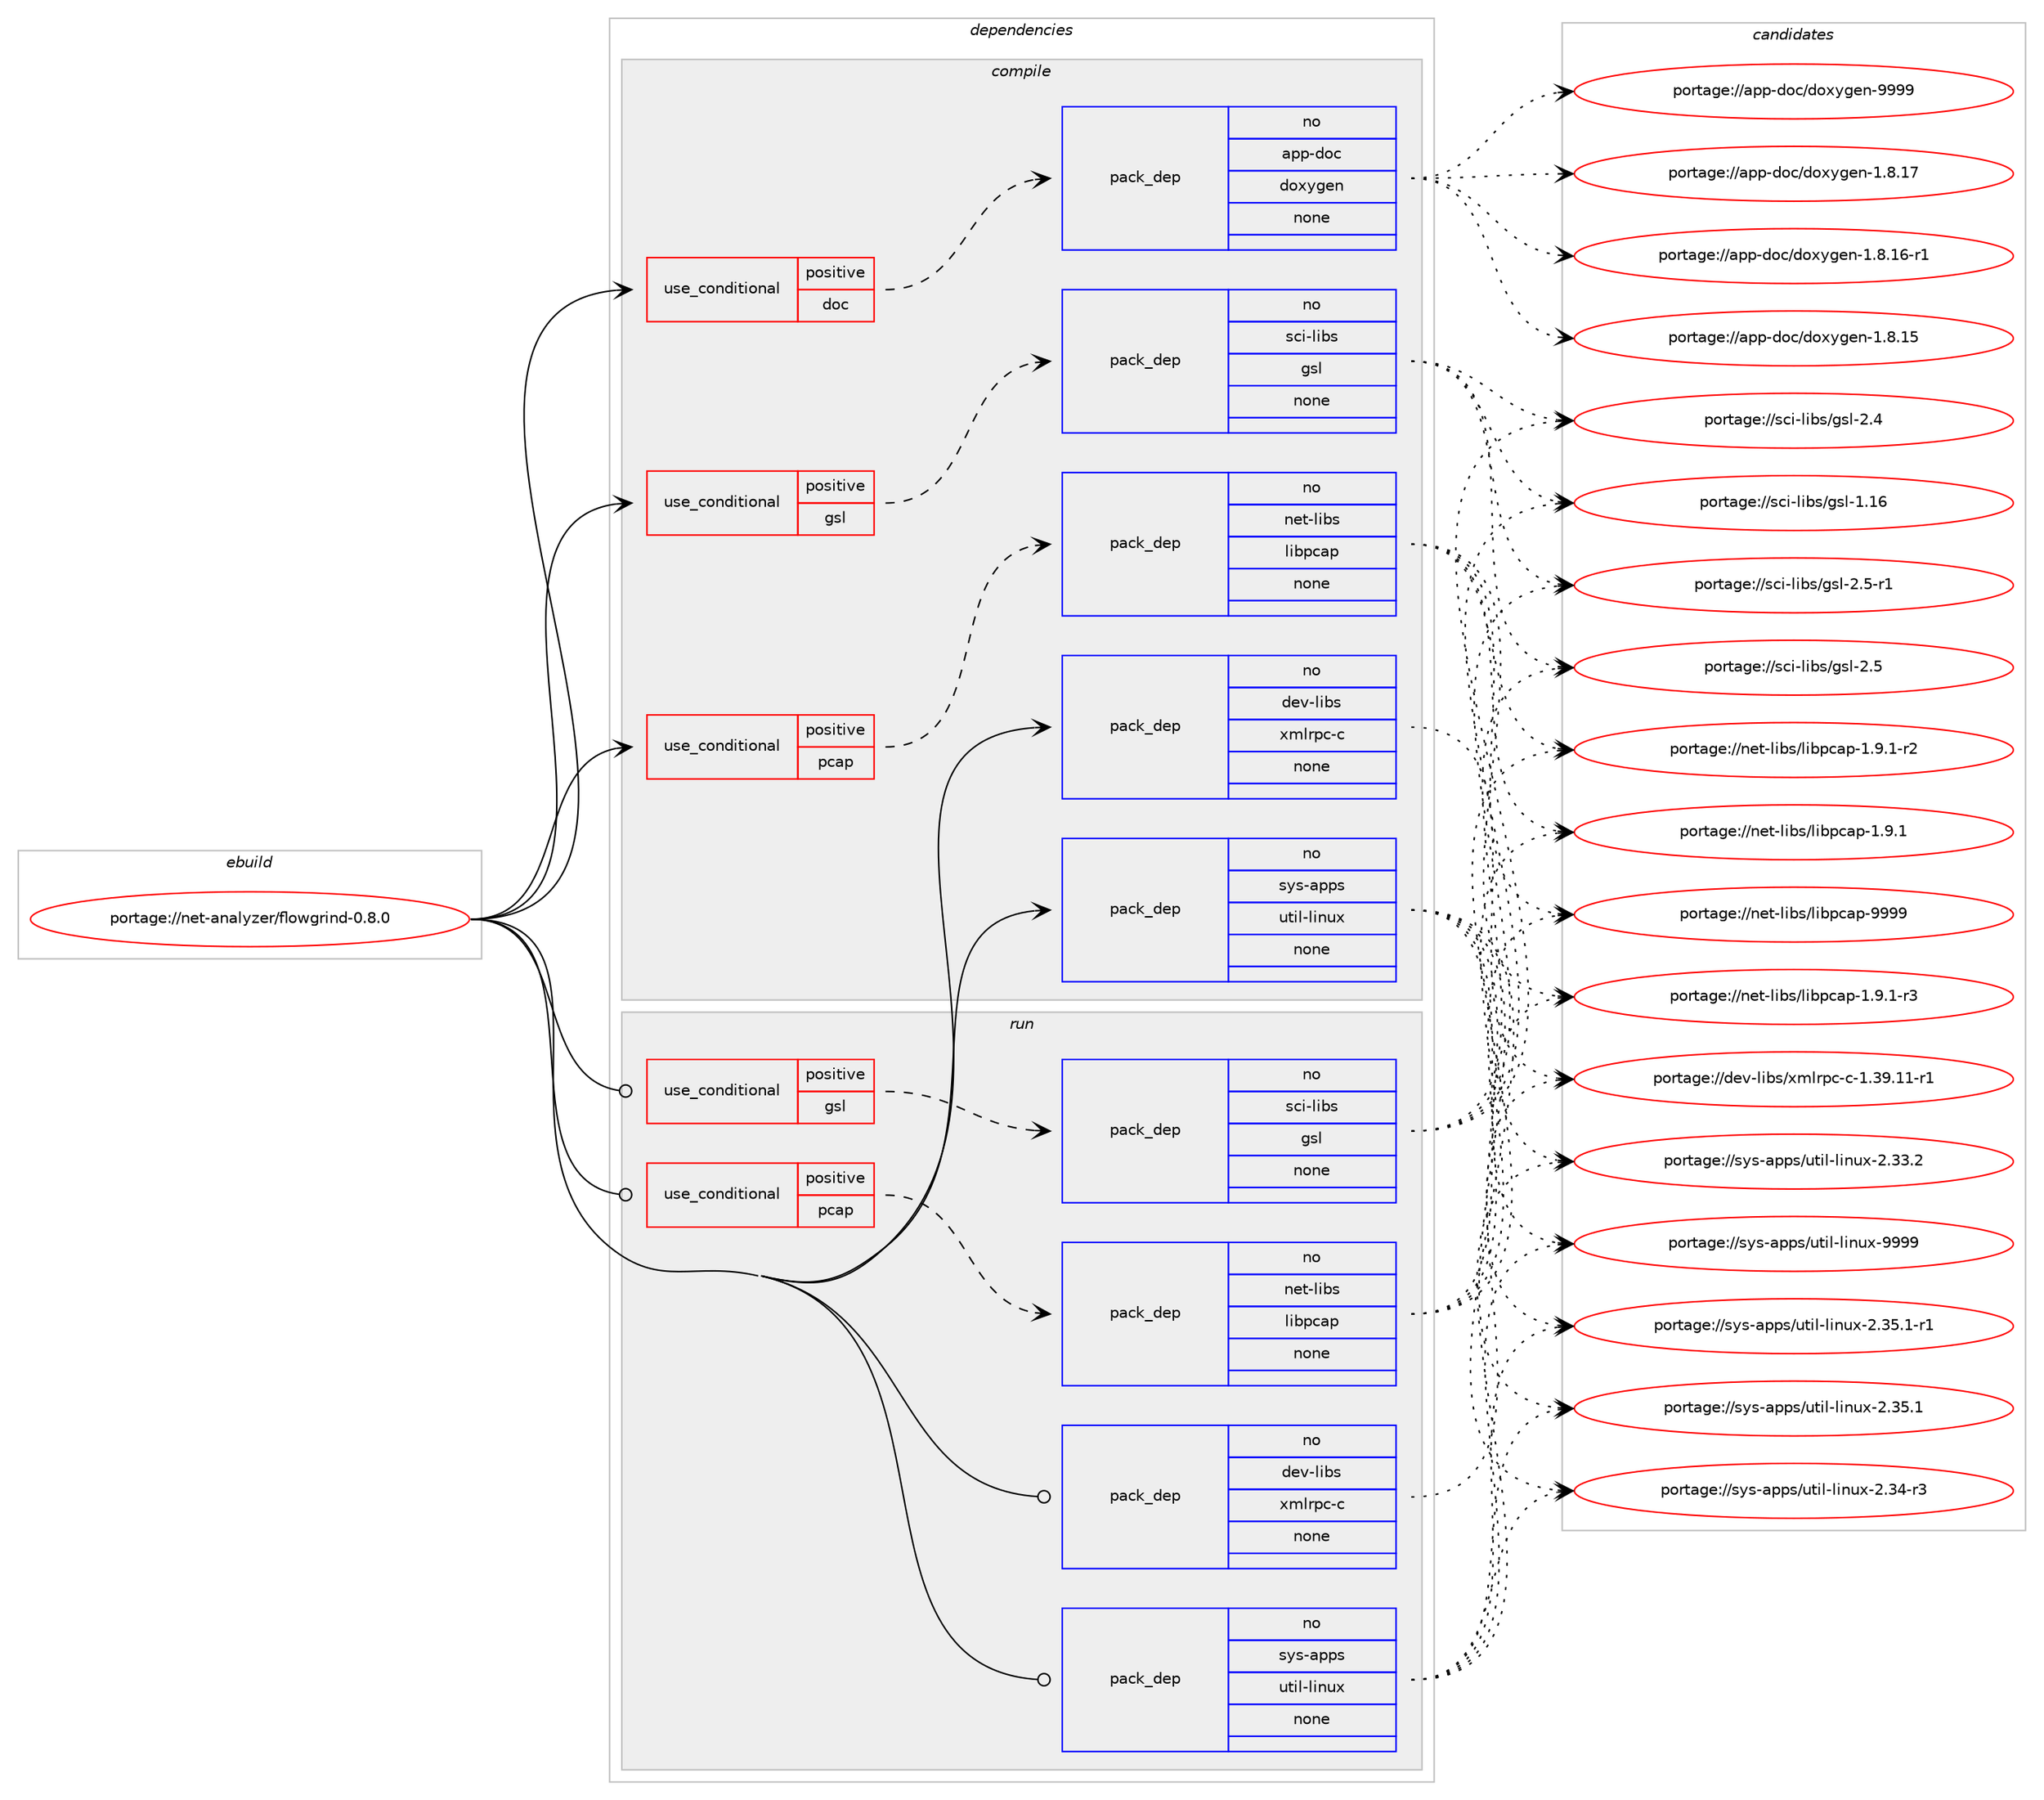 digraph prolog {

# *************
# Graph options
# *************

newrank=true;
concentrate=true;
compound=true;
graph [rankdir=LR,fontname=Helvetica,fontsize=10,ranksep=1.5];#, ranksep=2.5, nodesep=0.2];
edge  [arrowhead=vee];
node  [fontname=Helvetica,fontsize=10];

# **********
# The ebuild
# **********

subgraph cluster_leftcol {
color=gray;
rank=same;
label=<<i>ebuild</i>>;
id [label="portage://net-analyzer/flowgrind-0.8.0", color=red, width=4, href="../net-analyzer/flowgrind-0.8.0.svg"];
}

# ****************
# The dependencies
# ****************

subgraph cluster_midcol {
color=gray;
label=<<i>dependencies</i>>;
subgraph cluster_compile {
fillcolor="#eeeeee";
style=filled;
label=<<i>compile</i>>;
subgraph cond1299 {
dependency8960 [label=<<TABLE BORDER="0" CELLBORDER="1" CELLSPACING="0" CELLPADDING="4"><TR><TD ROWSPAN="3" CELLPADDING="10">use_conditional</TD></TR><TR><TD>positive</TD></TR><TR><TD>doc</TD></TR></TABLE>>, shape=none, color=red];
subgraph pack7564 {
dependency8961 [label=<<TABLE BORDER="0" CELLBORDER="1" CELLSPACING="0" CELLPADDING="4" WIDTH="220"><TR><TD ROWSPAN="6" CELLPADDING="30">pack_dep</TD></TR><TR><TD WIDTH="110">no</TD></TR><TR><TD>app-doc</TD></TR><TR><TD>doxygen</TD></TR><TR><TD>none</TD></TR><TR><TD></TD></TR></TABLE>>, shape=none, color=blue];
}
dependency8960:e -> dependency8961:w [weight=20,style="dashed",arrowhead="vee"];
}
id:e -> dependency8960:w [weight=20,style="solid",arrowhead="vee"];
subgraph cond1300 {
dependency8962 [label=<<TABLE BORDER="0" CELLBORDER="1" CELLSPACING="0" CELLPADDING="4"><TR><TD ROWSPAN="3" CELLPADDING="10">use_conditional</TD></TR><TR><TD>positive</TD></TR><TR><TD>gsl</TD></TR></TABLE>>, shape=none, color=red];
subgraph pack7565 {
dependency8963 [label=<<TABLE BORDER="0" CELLBORDER="1" CELLSPACING="0" CELLPADDING="4" WIDTH="220"><TR><TD ROWSPAN="6" CELLPADDING="30">pack_dep</TD></TR><TR><TD WIDTH="110">no</TD></TR><TR><TD>sci-libs</TD></TR><TR><TD>gsl</TD></TR><TR><TD>none</TD></TR><TR><TD></TD></TR></TABLE>>, shape=none, color=blue];
}
dependency8962:e -> dependency8963:w [weight=20,style="dashed",arrowhead="vee"];
}
id:e -> dependency8962:w [weight=20,style="solid",arrowhead="vee"];
subgraph cond1301 {
dependency8964 [label=<<TABLE BORDER="0" CELLBORDER="1" CELLSPACING="0" CELLPADDING="4"><TR><TD ROWSPAN="3" CELLPADDING="10">use_conditional</TD></TR><TR><TD>positive</TD></TR><TR><TD>pcap</TD></TR></TABLE>>, shape=none, color=red];
subgraph pack7566 {
dependency8965 [label=<<TABLE BORDER="0" CELLBORDER="1" CELLSPACING="0" CELLPADDING="4" WIDTH="220"><TR><TD ROWSPAN="6" CELLPADDING="30">pack_dep</TD></TR><TR><TD WIDTH="110">no</TD></TR><TR><TD>net-libs</TD></TR><TR><TD>libpcap</TD></TR><TR><TD>none</TD></TR><TR><TD></TD></TR></TABLE>>, shape=none, color=blue];
}
dependency8964:e -> dependency8965:w [weight=20,style="dashed",arrowhead="vee"];
}
id:e -> dependency8964:w [weight=20,style="solid",arrowhead="vee"];
subgraph pack7567 {
dependency8966 [label=<<TABLE BORDER="0" CELLBORDER="1" CELLSPACING="0" CELLPADDING="4" WIDTH="220"><TR><TD ROWSPAN="6" CELLPADDING="30">pack_dep</TD></TR><TR><TD WIDTH="110">no</TD></TR><TR><TD>dev-libs</TD></TR><TR><TD>xmlrpc-c</TD></TR><TR><TD>none</TD></TR><TR><TD></TD></TR></TABLE>>, shape=none, color=blue];
}
id:e -> dependency8966:w [weight=20,style="solid",arrowhead="vee"];
subgraph pack7568 {
dependency8967 [label=<<TABLE BORDER="0" CELLBORDER="1" CELLSPACING="0" CELLPADDING="4" WIDTH="220"><TR><TD ROWSPAN="6" CELLPADDING="30">pack_dep</TD></TR><TR><TD WIDTH="110">no</TD></TR><TR><TD>sys-apps</TD></TR><TR><TD>util-linux</TD></TR><TR><TD>none</TD></TR><TR><TD></TD></TR></TABLE>>, shape=none, color=blue];
}
id:e -> dependency8967:w [weight=20,style="solid",arrowhead="vee"];
}
subgraph cluster_compileandrun {
fillcolor="#eeeeee";
style=filled;
label=<<i>compile and run</i>>;
}
subgraph cluster_run {
fillcolor="#eeeeee";
style=filled;
label=<<i>run</i>>;
subgraph cond1302 {
dependency8968 [label=<<TABLE BORDER="0" CELLBORDER="1" CELLSPACING="0" CELLPADDING="4"><TR><TD ROWSPAN="3" CELLPADDING="10">use_conditional</TD></TR><TR><TD>positive</TD></TR><TR><TD>gsl</TD></TR></TABLE>>, shape=none, color=red];
subgraph pack7569 {
dependency8969 [label=<<TABLE BORDER="0" CELLBORDER="1" CELLSPACING="0" CELLPADDING="4" WIDTH="220"><TR><TD ROWSPAN="6" CELLPADDING="30">pack_dep</TD></TR><TR><TD WIDTH="110">no</TD></TR><TR><TD>sci-libs</TD></TR><TR><TD>gsl</TD></TR><TR><TD>none</TD></TR><TR><TD></TD></TR></TABLE>>, shape=none, color=blue];
}
dependency8968:e -> dependency8969:w [weight=20,style="dashed",arrowhead="vee"];
}
id:e -> dependency8968:w [weight=20,style="solid",arrowhead="odot"];
subgraph cond1303 {
dependency8970 [label=<<TABLE BORDER="0" CELLBORDER="1" CELLSPACING="0" CELLPADDING="4"><TR><TD ROWSPAN="3" CELLPADDING="10">use_conditional</TD></TR><TR><TD>positive</TD></TR><TR><TD>pcap</TD></TR></TABLE>>, shape=none, color=red];
subgraph pack7570 {
dependency8971 [label=<<TABLE BORDER="0" CELLBORDER="1" CELLSPACING="0" CELLPADDING="4" WIDTH="220"><TR><TD ROWSPAN="6" CELLPADDING="30">pack_dep</TD></TR><TR><TD WIDTH="110">no</TD></TR><TR><TD>net-libs</TD></TR><TR><TD>libpcap</TD></TR><TR><TD>none</TD></TR><TR><TD></TD></TR></TABLE>>, shape=none, color=blue];
}
dependency8970:e -> dependency8971:w [weight=20,style="dashed",arrowhead="vee"];
}
id:e -> dependency8970:w [weight=20,style="solid",arrowhead="odot"];
subgraph pack7571 {
dependency8972 [label=<<TABLE BORDER="0" CELLBORDER="1" CELLSPACING="0" CELLPADDING="4" WIDTH="220"><TR><TD ROWSPAN="6" CELLPADDING="30">pack_dep</TD></TR><TR><TD WIDTH="110">no</TD></TR><TR><TD>dev-libs</TD></TR><TR><TD>xmlrpc-c</TD></TR><TR><TD>none</TD></TR><TR><TD></TD></TR></TABLE>>, shape=none, color=blue];
}
id:e -> dependency8972:w [weight=20,style="solid",arrowhead="odot"];
subgraph pack7572 {
dependency8973 [label=<<TABLE BORDER="0" CELLBORDER="1" CELLSPACING="0" CELLPADDING="4" WIDTH="220"><TR><TD ROWSPAN="6" CELLPADDING="30">pack_dep</TD></TR><TR><TD WIDTH="110">no</TD></TR><TR><TD>sys-apps</TD></TR><TR><TD>util-linux</TD></TR><TR><TD>none</TD></TR><TR><TD></TD></TR></TABLE>>, shape=none, color=blue];
}
id:e -> dependency8973:w [weight=20,style="solid",arrowhead="odot"];
}
}

# **************
# The candidates
# **************

subgraph cluster_choices {
rank=same;
color=gray;
label=<<i>candidates</i>>;

subgraph choice7564 {
color=black;
nodesep=1;
choice971121124510011199471001111201211031011104557575757 [label="portage://app-doc/doxygen-9999", color=red, width=4,href="../app-doc/doxygen-9999.svg"];
choice9711211245100111994710011112012110310111045494656464955 [label="portage://app-doc/doxygen-1.8.17", color=red, width=4,href="../app-doc/doxygen-1.8.17.svg"];
choice97112112451001119947100111120121103101110454946564649544511449 [label="portage://app-doc/doxygen-1.8.16-r1", color=red, width=4,href="../app-doc/doxygen-1.8.16-r1.svg"];
choice9711211245100111994710011112012110310111045494656464953 [label="portage://app-doc/doxygen-1.8.15", color=red, width=4,href="../app-doc/doxygen-1.8.15.svg"];
dependency8961:e -> choice971121124510011199471001111201211031011104557575757:w [style=dotted,weight="100"];
dependency8961:e -> choice9711211245100111994710011112012110310111045494656464955:w [style=dotted,weight="100"];
dependency8961:e -> choice97112112451001119947100111120121103101110454946564649544511449:w [style=dotted,weight="100"];
dependency8961:e -> choice9711211245100111994710011112012110310111045494656464953:w [style=dotted,weight="100"];
}
subgraph choice7565 {
color=black;
nodesep=1;
choice11599105451081059811547103115108455046534511449 [label="portage://sci-libs/gsl-2.5-r1", color=red, width=4,href="../sci-libs/gsl-2.5-r1.svg"];
choice1159910545108105981154710311510845504653 [label="portage://sci-libs/gsl-2.5", color=red, width=4,href="../sci-libs/gsl-2.5.svg"];
choice1159910545108105981154710311510845504652 [label="portage://sci-libs/gsl-2.4", color=red, width=4,href="../sci-libs/gsl-2.4.svg"];
choice115991054510810598115471031151084549464954 [label="portage://sci-libs/gsl-1.16", color=red, width=4,href="../sci-libs/gsl-1.16.svg"];
dependency8963:e -> choice11599105451081059811547103115108455046534511449:w [style=dotted,weight="100"];
dependency8963:e -> choice1159910545108105981154710311510845504653:w [style=dotted,weight="100"];
dependency8963:e -> choice1159910545108105981154710311510845504652:w [style=dotted,weight="100"];
dependency8963:e -> choice115991054510810598115471031151084549464954:w [style=dotted,weight="100"];
}
subgraph choice7566 {
color=black;
nodesep=1;
choice1101011164510810598115471081059811299971124557575757 [label="portage://net-libs/libpcap-9999", color=red, width=4,href="../net-libs/libpcap-9999.svg"];
choice1101011164510810598115471081059811299971124549465746494511451 [label="portage://net-libs/libpcap-1.9.1-r3", color=red, width=4,href="../net-libs/libpcap-1.9.1-r3.svg"];
choice1101011164510810598115471081059811299971124549465746494511450 [label="portage://net-libs/libpcap-1.9.1-r2", color=red, width=4,href="../net-libs/libpcap-1.9.1-r2.svg"];
choice110101116451081059811547108105981129997112454946574649 [label="portage://net-libs/libpcap-1.9.1", color=red, width=4,href="../net-libs/libpcap-1.9.1.svg"];
dependency8965:e -> choice1101011164510810598115471081059811299971124557575757:w [style=dotted,weight="100"];
dependency8965:e -> choice1101011164510810598115471081059811299971124549465746494511451:w [style=dotted,weight="100"];
dependency8965:e -> choice1101011164510810598115471081059811299971124549465746494511450:w [style=dotted,weight="100"];
dependency8965:e -> choice110101116451081059811547108105981129997112454946574649:w [style=dotted,weight="100"];
}
subgraph choice7567 {
color=black;
nodesep=1;
choice10010111845108105981154712010910811411299459945494651574649494511449 [label="portage://dev-libs/xmlrpc-c-1.39.11-r1", color=red, width=4,href="../dev-libs/xmlrpc-c-1.39.11-r1.svg"];
dependency8966:e -> choice10010111845108105981154712010910811411299459945494651574649494511449:w [style=dotted,weight="100"];
}
subgraph choice7568 {
color=black;
nodesep=1;
choice115121115459711211211547117116105108451081051101171204557575757 [label="portage://sys-apps/util-linux-9999", color=red, width=4,href="../sys-apps/util-linux-9999.svg"];
choice11512111545971121121154711711610510845108105110117120455046515346494511449 [label="portage://sys-apps/util-linux-2.35.1-r1", color=red, width=4,href="../sys-apps/util-linux-2.35.1-r1.svg"];
choice1151211154597112112115471171161051084510810511011712045504651534649 [label="portage://sys-apps/util-linux-2.35.1", color=red, width=4,href="../sys-apps/util-linux-2.35.1.svg"];
choice1151211154597112112115471171161051084510810511011712045504651524511451 [label="portage://sys-apps/util-linux-2.34-r3", color=red, width=4,href="../sys-apps/util-linux-2.34-r3.svg"];
choice1151211154597112112115471171161051084510810511011712045504651514650 [label="portage://sys-apps/util-linux-2.33.2", color=red, width=4,href="../sys-apps/util-linux-2.33.2.svg"];
dependency8967:e -> choice115121115459711211211547117116105108451081051101171204557575757:w [style=dotted,weight="100"];
dependency8967:e -> choice11512111545971121121154711711610510845108105110117120455046515346494511449:w [style=dotted,weight="100"];
dependency8967:e -> choice1151211154597112112115471171161051084510810511011712045504651534649:w [style=dotted,weight="100"];
dependency8967:e -> choice1151211154597112112115471171161051084510810511011712045504651524511451:w [style=dotted,weight="100"];
dependency8967:e -> choice1151211154597112112115471171161051084510810511011712045504651514650:w [style=dotted,weight="100"];
}
subgraph choice7569 {
color=black;
nodesep=1;
choice11599105451081059811547103115108455046534511449 [label="portage://sci-libs/gsl-2.5-r1", color=red, width=4,href="../sci-libs/gsl-2.5-r1.svg"];
choice1159910545108105981154710311510845504653 [label="portage://sci-libs/gsl-2.5", color=red, width=4,href="../sci-libs/gsl-2.5.svg"];
choice1159910545108105981154710311510845504652 [label="portage://sci-libs/gsl-2.4", color=red, width=4,href="../sci-libs/gsl-2.4.svg"];
choice115991054510810598115471031151084549464954 [label="portage://sci-libs/gsl-1.16", color=red, width=4,href="../sci-libs/gsl-1.16.svg"];
dependency8969:e -> choice11599105451081059811547103115108455046534511449:w [style=dotted,weight="100"];
dependency8969:e -> choice1159910545108105981154710311510845504653:w [style=dotted,weight="100"];
dependency8969:e -> choice1159910545108105981154710311510845504652:w [style=dotted,weight="100"];
dependency8969:e -> choice115991054510810598115471031151084549464954:w [style=dotted,weight="100"];
}
subgraph choice7570 {
color=black;
nodesep=1;
choice1101011164510810598115471081059811299971124557575757 [label="portage://net-libs/libpcap-9999", color=red, width=4,href="../net-libs/libpcap-9999.svg"];
choice1101011164510810598115471081059811299971124549465746494511451 [label="portage://net-libs/libpcap-1.9.1-r3", color=red, width=4,href="../net-libs/libpcap-1.9.1-r3.svg"];
choice1101011164510810598115471081059811299971124549465746494511450 [label="portage://net-libs/libpcap-1.9.1-r2", color=red, width=4,href="../net-libs/libpcap-1.9.1-r2.svg"];
choice110101116451081059811547108105981129997112454946574649 [label="portage://net-libs/libpcap-1.9.1", color=red, width=4,href="../net-libs/libpcap-1.9.1.svg"];
dependency8971:e -> choice1101011164510810598115471081059811299971124557575757:w [style=dotted,weight="100"];
dependency8971:e -> choice1101011164510810598115471081059811299971124549465746494511451:w [style=dotted,weight="100"];
dependency8971:e -> choice1101011164510810598115471081059811299971124549465746494511450:w [style=dotted,weight="100"];
dependency8971:e -> choice110101116451081059811547108105981129997112454946574649:w [style=dotted,weight="100"];
}
subgraph choice7571 {
color=black;
nodesep=1;
choice10010111845108105981154712010910811411299459945494651574649494511449 [label="portage://dev-libs/xmlrpc-c-1.39.11-r1", color=red, width=4,href="../dev-libs/xmlrpc-c-1.39.11-r1.svg"];
dependency8972:e -> choice10010111845108105981154712010910811411299459945494651574649494511449:w [style=dotted,weight="100"];
}
subgraph choice7572 {
color=black;
nodesep=1;
choice115121115459711211211547117116105108451081051101171204557575757 [label="portage://sys-apps/util-linux-9999", color=red, width=4,href="../sys-apps/util-linux-9999.svg"];
choice11512111545971121121154711711610510845108105110117120455046515346494511449 [label="portage://sys-apps/util-linux-2.35.1-r1", color=red, width=4,href="../sys-apps/util-linux-2.35.1-r1.svg"];
choice1151211154597112112115471171161051084510810511011712045504651534649 [label="portage://sys-apps/util-linux-2.35.1", color=red, width=4,href="../sys-apps/util-linux-2.35.1.svg"];
choice1151211154597112112115471171161051084510810511011712045504651524511451 [label="portage://sys-apps/util-linux-2.34-r3", color=red, width=4,href="../sys-apps/util-linux-2.34-r3.svg"];
choice1151211154597112112115471171161051084510810511011712045504651514650 [label="portage://sys-apps/util-linux-2.33.2", color=red, width=4,href="../sys-apps/util-linux-2.33.2.svg"];
dependency8973:e -> choice115121115459711211211547117116105108451081051101171204557575757:w [style=dotted,weight="100"];
dependency8973:e -> choice11512111545971121121154711711610510845108105110117120455046515346494511449:w [style=dotted,weight="100"];
dependency8973:e -> choice1151211154597112112115471171161051084510810511011712045504651534649:w [style=dotted,weight="100"];
dependency8973:e -> choice1151211154597112112115471171161051084510810511011712045504651524511451:w [style=dotted,weight="100"];
dependency8973:e -> choice1151211154597112112115471171161051084510810511011712045504651514650:w [style=dotted,weight="100"];
}
}

}
